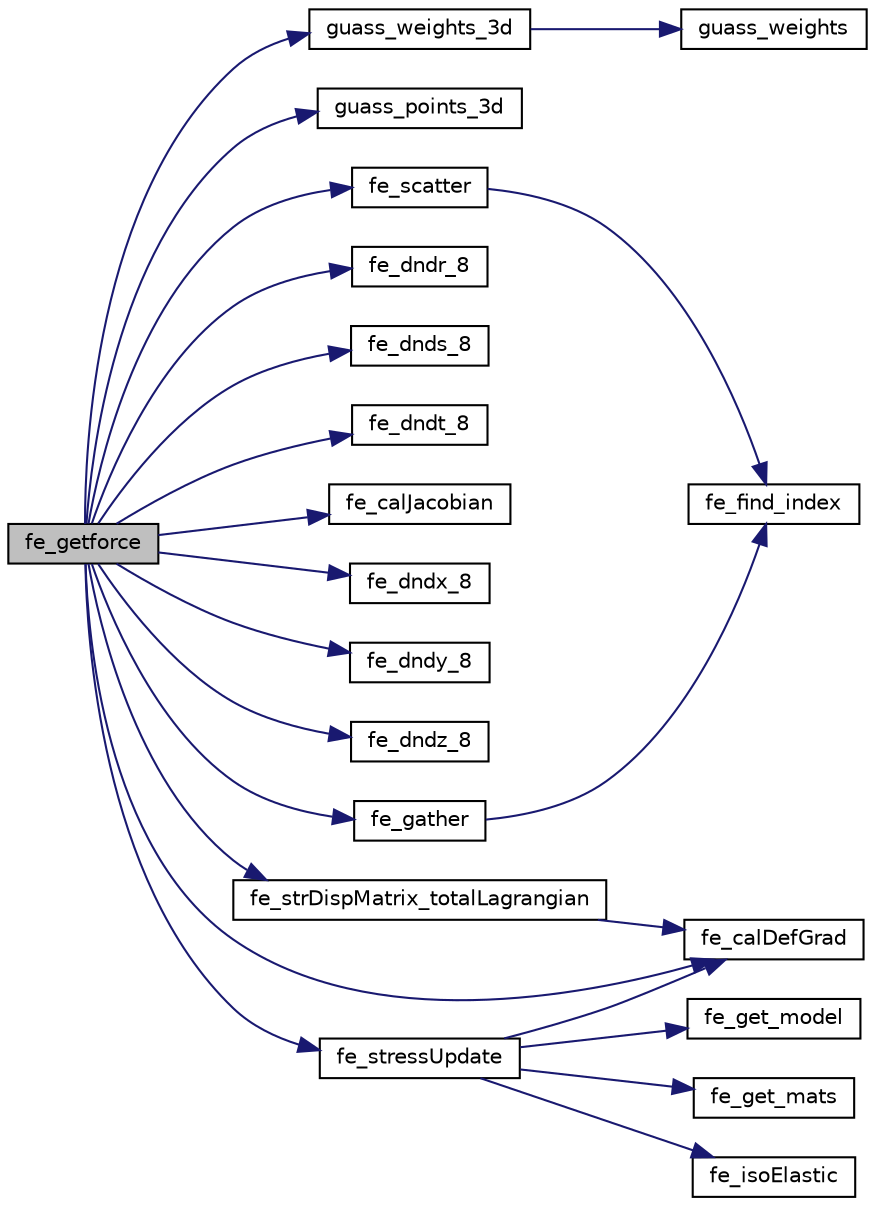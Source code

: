 digraph "fe_getforce"
{
  edge [fontname="Helvetica",fontsize="10",labelfontname="Helvetica",labelfontsize="10"];
  node [fontname="Helvetica",fontsize="10",shape=record];
  rankdir="LR";
  Node0 [label="fe_getforce",height=0.2,width=0.4,color="black", fillcolor="grey75", style="filled", fontcolor="black"];
  Node0 -> Node1 [color="midnightblue",fontsize="10",style="solid"];
  Node1 [label="fe_gather",height=0.2,width=0.4,color="black", fillcolor="white", style="filled",URL="$functions_8h.html#ab5053cb12ac67971a7836346e2839725"];
  Node1 -> Node2 [color="midnightblue",fontsize="10",style="solid"];
  Node2 [label="fe_find_index",height=0.2,width=0.4,color="black", fillcolor="white", style="filled",URL="$functions_8h.html#ae4dbe24b761cafa3577afab76726b382"];
  Node0 -> Node3 [color="midnightblue",fontsize="10",style="solid"];
  Node3 [label="guass_points_3d",height=0.2,width=0.4,color="black", fillcolor="white", style="filled",URL="$functions_8h.html#a502e3469e1cc253deb142f46c0789a78"];
  Node0 -> Node4 [color="midnightblue",fontsize="10",style="solid"];
  Node4 [label="guass_weights_3d",height=0.2,width=0.4,color="black", fillcolor="white", style="filled",URL="$functions_8h.html#ad99b08ce65ae353e91486d7685c22024"];
  Node4 -> Node5 [color="midnightblue",fontsize="10",style="solid"];
  Node5 [label="guass_weights",height=0.2,width=0.4,color="black", fillcolor="white", style="filled",URL="$fe__guass_8cpp.html#a84dcc9575e861bdb2872c10ba6238ee4"];
  Node0 -> Node6 [color="midnightblue",fontsize="10",style="solid"];
  Node6 [label="fe_dndr_8",height=0.2,width=0.4,color="black", fillcolor="white", style="filled",URL="$functions_8h.html#afc547bef246c057db6cbd04bf7f866a9"];
  Node0 -> Node7 [color="midnightblue",fontsize="10",style="solid"];
  Node7 [label="fe_dnds_8",height=0.2,width=0.4,color="black", fillcolor="white", style="filled",URL="$functions_8h.html#ac0b5524525e1f2e89bb064c15ab8e664"];
  Node0 -> Node8 [color="midnightblue",fontsize="10",style="solid"];
  Node8 [label="fe_dndt_8",height=0.2,width=0.4,color="black", fillcolor="white", style="filled",URL="$functions_8h.html#a57e8e5c9f740c98e4767f29c121c2d0a"];
  Node0 -> Node9 [color="midnightblue",fontsize="10",style="solid"];
  Node9 [label="fe_calJacobian",height=0.2,width=0.4,color="black", fillcolor="white", style="filled",URL="$functions_8h.html#a12aa5a7a3443c6fcc5e65d3bcfc9bcc3"];
  Node0 -> Node10 [color="midnightblue",fontsize="10",style="solid"];
  Node10 [label="fe_dndx_8",height=0.2,width=0.4,color="black", fillcolor="white", style="filled",URL="$functions_8h.html#afc6be1a5667e68156cb099e8da71170f"];
  Node0 -> Node11 [color="midnightblue",fontsize="10",style="solid"];
  Node11 [label="fe_dndy_8",height=0.2,width=0.4,color="black", fillcolor="white", style="filled",URL="$functions_8h.html#a0572d7818e085c67f7fbb84eef8ecfb4"];
  Node0 -> Node12 [color="midnightblue",fontsize="10",style="solid"];
  Node12 [label="fe_dndz_8",height=0.2,width=0.4,color="black", fillcolor="white", style="filled",URL="$functions_8h.html#aaf75db8433433807839c6ea17f2cf72c"];
  Node0 -> Node13 [color="midnightblue",fontsize="10",style="solid"];
  Node13 [label="fe_strDispMatrix_totalLagrangian",height=0.2,width=0.4,color="black", fillcolor="white", style="filled",URL="$functions_8h.html#a8c9fd519c93c847cdf52de947964eb67"];
  Node13 -> Node14 [color="midnightblue",fontsize="10",style="solid"];
  Node14 [label="fe_calDefGrad",height=0.2,width=0.4,color="black", fillcolor="white", style="filled",URL="$functions_8h.html#ae50379f74802347e04dbc022897f9cb0"];
  Node0 -> Node15 [color="midnightblue",fontsize="10",style="solid"];
  Node15 [label="fe_stressUpdate",height=0.2,width=0.4,color="black", fillcolor="white", style="filled",URL="$functions_8h.html#a7d0fd8cfef8b891901eb6f0f780fd9f2"];
  Node15 -> Node16 [color="midnightblue",fontsize="10",style="solid"];
  Node16 [label="fe_get_model",height=0.2,width=0.4,color="black", fillcolor="white", style="filled",URL="$functions_8h.html#a34d6fb85943d945b7e8600d2ef4220d0"];
  Node15 -> Node17 [color="midnightblue",fontsize="10",style="solid"];
  Node17 [label="fe_get_mats",height=0.2,width=0.4,color="black", fillcolor="white", style="filled",URL="$functions_8h.html#af7ffbad6dfcc99fc88b130c1a7b1720a"];
  Node15 -> Node18 [color="midnightblue",fontsize="10",style="solid"];
  Node18 [label="fe_isoElastic",height=0.2,width=0.4,color="black", fillcolor="white", style="filled",URL="$functions_8h.html#ada816506319851dcff162fa5e54d72d5"];
  Node15 -> Node14 [color="midnightblue",fontsize="10",style="solid"];
  Node0 -> Node14 [color="midnightblue",fontsize="10",style="solid"];
  Node0 -> Node19 [color="midnightblue",fontsize="10",style="solid"];
  Node19 [label="fe_scatter",height=0.2,width=0.4,color="black", fillcolor="white", style="filled",URL="$functions_8h.html#a6b8344e12f9005795f93f60ddda26c5c"];
  Node19 -> Node2 [color="midnightblue",fontsize="10",style="solid"];
}
